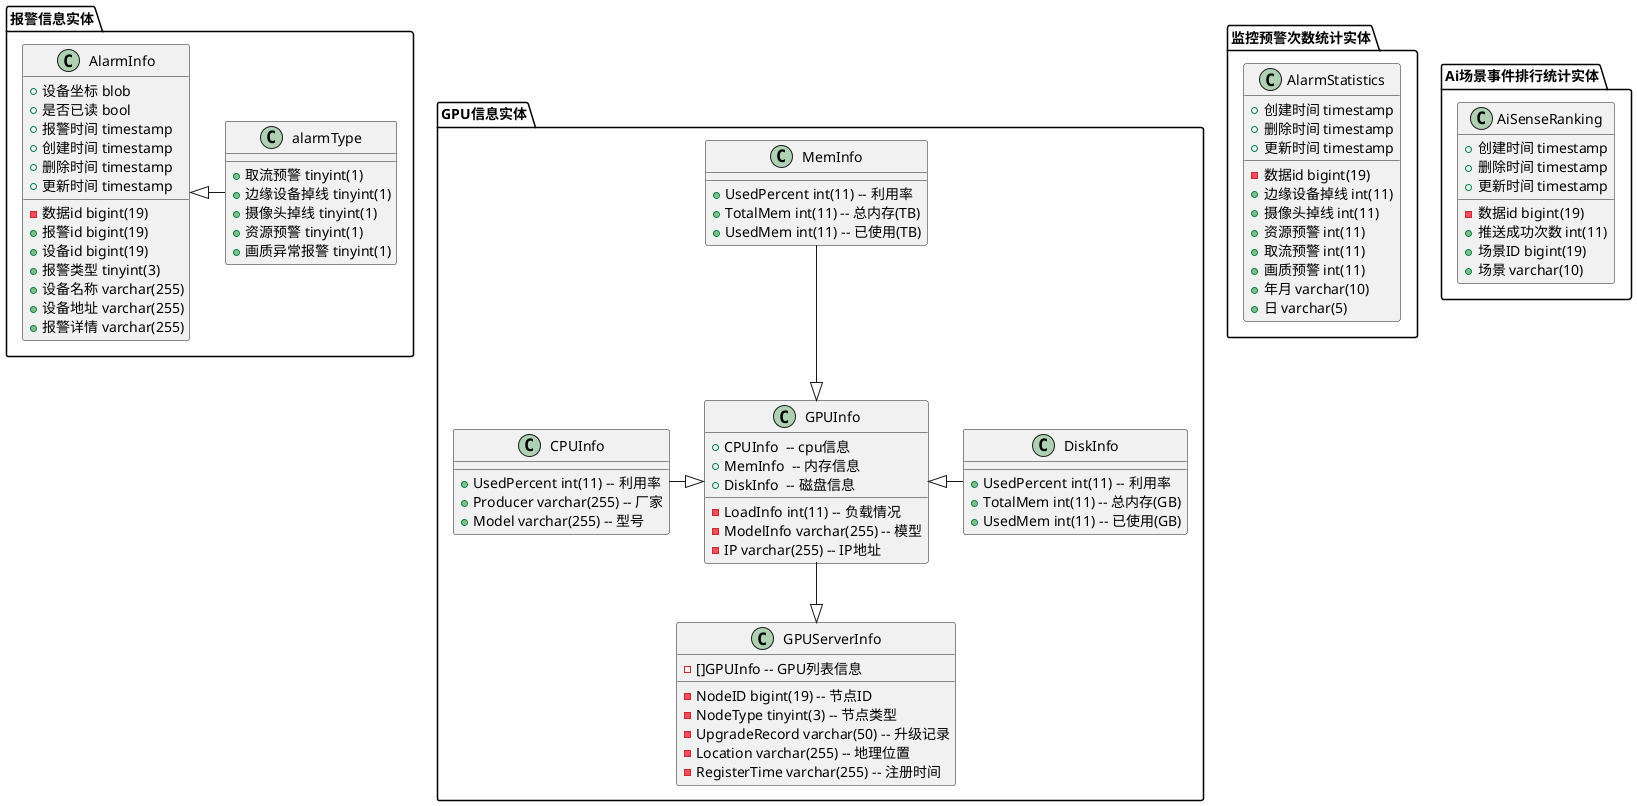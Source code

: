 @startuml
package "报警信息实体"{
    class AlarmInfo {
      - 数据id bigint(19)
      + 报警id bigint(19)
      + 设备id bigint(19)
      + 设备坐标 blob
      + 报警类型 tinyint(3)
      + 设备名称 varchar(255)
      + 设备地址 varchar(255)
      + 报警详情 varchar(255)
      + 是否已读 bool
      + 报警时间 timestamp
      + 创建时间 timestamp
      + 删除时间 timestamp
      + 更新时间 timestamp
    }
    class "alarmType" {
      + 取流预警 tinyint(1)
      + 边缘设备掉线 tinyint(1)
      + 摄像头掉线 tinyint(1)
      + 资源预警 tinyint(1)
      + 画质异常报警 tinyint(1)
    }
}

package "监控预警次数统计实体"{
    class AlarmStatistics {
      - 数据id bigint(19)
      + 创建时间 timestamp
      + 删除时间 timestamp
      + 更新时间 timestamp
      + 边缘设备掉线 int(11)
      + 摄像头掉线 int(11)
      + 资源预警 int(11)
      + 取流预警 int(11)
      + 画质预警 int(11)
      + 年月 varchar(10)
      + 日 varchar(5)
    }
}

package "Ai场景事件排行统计实体"{
    class AiSenseRanking {
      - 数据id bigint(19)
      + 创建时间 timestamp
      + 删除时间 timestamp
      + 更新时间 timestamp
      + 推送成功次数 int(11)
      + 场景ID bigint(19) /'这个具体用什么区分'/
      + 场景 varchar(10)
    }
}

package "GPU信息实体"{
    class GPUServerInfo {
      - NodeID bigint(19) -- 节点ID
      - NodeType tinyint(3) -- 节点类型
      - UpgradeRecord varchar(50) -- 升级记录
      - Location varchar(255) -- 地理位置
      - RegisterTime varchar(255) -- 注册时间
      - []GPUInfo -- GPU列表信息
    }

    class GPUInfo {
      + CPUInfo  -- cpu信息
      + MemInfo  -- 内存信息
      + DiskInfo  -- 磁盘信息
      - LoadInfo int(11) -- 负载情况
      - ModelInfo varchar(255) -- 模型
      - IP varchar(255) -- IP地址
    }

    class DiskInfo {
      + UsedPercent int(11) -- 利用率
      + TotalMem int(11) -- 总内存(GB)
      + UsedMem int(11) -- 已使用(GB)
    }

    class MemInfo {
      + UsedPercent int(11) -- 利用率
      + TotalMem int(11) -- 总内存(TB)
      + UsedMem int(11) -- 已使用(TB)
    }

    class CPUInfo {
      + UsedPercent int(11) -- 利用率
      + Producer varchar(255) -- 厂家
      + Model varchar(255) -- 型号
    }

}

AlarmInfo <|-right- alarmType
GPUInfo <|-left- CPUInfo
GPUInfo <|-right- DiskInfo
GPUInfo <|-up- MemInfo
GPUServerInfo <|-up- GPUInfo

@enduml